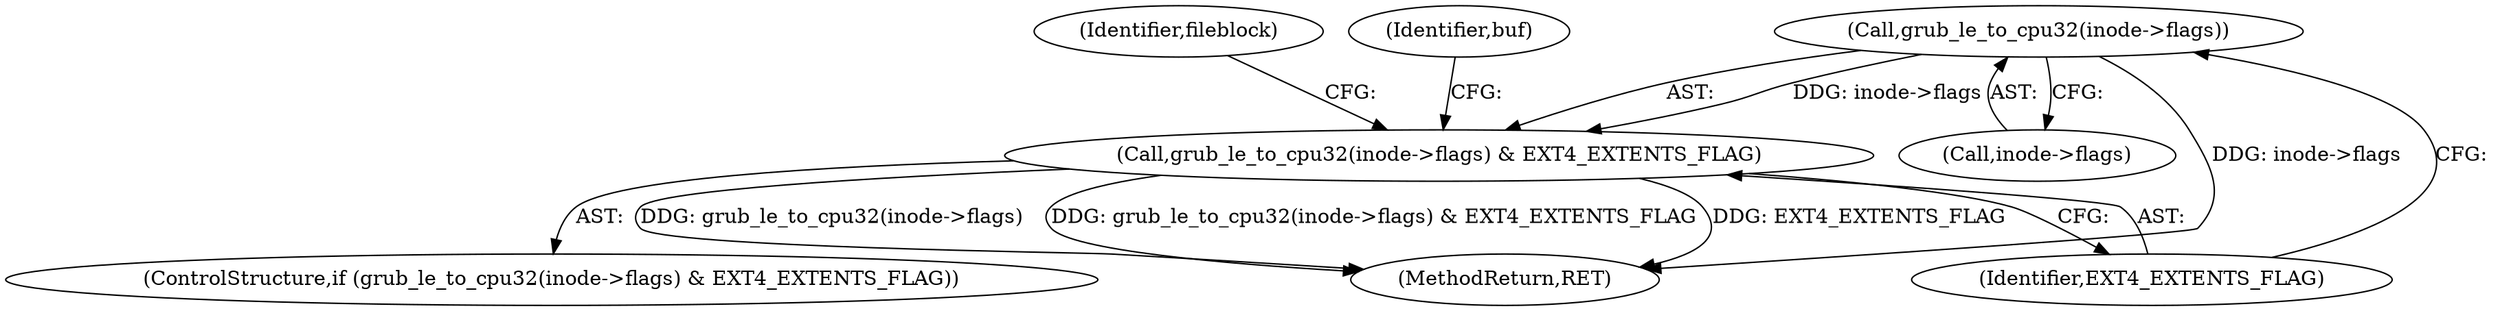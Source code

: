 digraph "0_radare2_65000a7fd9eea62359e6d6714f17b94a99a82edd_0@pointer" {
"1000138" [label="(Call,grub_le_to_cpu32(inode->flags))"];
"1000137" [label="(Call,grub_le_to_cpu32(inode->flags) & EXT4_EXTENTS_FLAG)"];
"1000286" [label="(Identifier,fileblock)"];
"1000136" [label="(ControlStructure,if (grub_le_to_cpu32(inode->flags) & EXT4_EXTENTS_FLAG))"];
"1000137" [label="(Call,grub_le_to_cpu32(inode->flags) & EXT4_EXTENTS_FLAG)"];
"1000146" [label="(Identifier,buf)"];
"1000142" [label="(Identifier,EXT4_EXTENTS_FLAG)"];
"1000139" [label="(Call,inode->flags)"];
"1000138" [label="(Call,grub_le_to_cpu32(inode->flags))"];
"1000457" [label="(MethodReturn,RET)"];
"1000138" -> "1000137"  [label="AST: "];
"1000138" -> "1000139"  [label="CFG: "];
"1000139" -> "1000138"  [label="AST: "];
"1000142" -> "1000138"  [label="CFG: "];
"1000138" -> "1000457"  [label="DDG: inode->flags"];
"1000138" -> "1000137"  [label="DDG: inode->flags"];
"1000137" -> "1000136"  [label="AST: "];
"1000137" -> "1000142"  [label="CFG: "];
"1000142" -> "1000137"  [label="AST: "];
"1000146" -> "1000137"  [label="CFG: "];
"1000286" -> "1000137"  [label="CFG: "];
"1000137" -> "1000457"  [label="DDG: EXT4_EXTENTS_FLAG"];
"1000137" -> "1000457"  [label="DDG: grub_le_to_cpu32(inode->flags)"];
"1000137" -> "1000457"  [label="DDG: grub_le_to_cpu32(inode->flags) & EXT4_EXTENTS_FLAG"];
}
